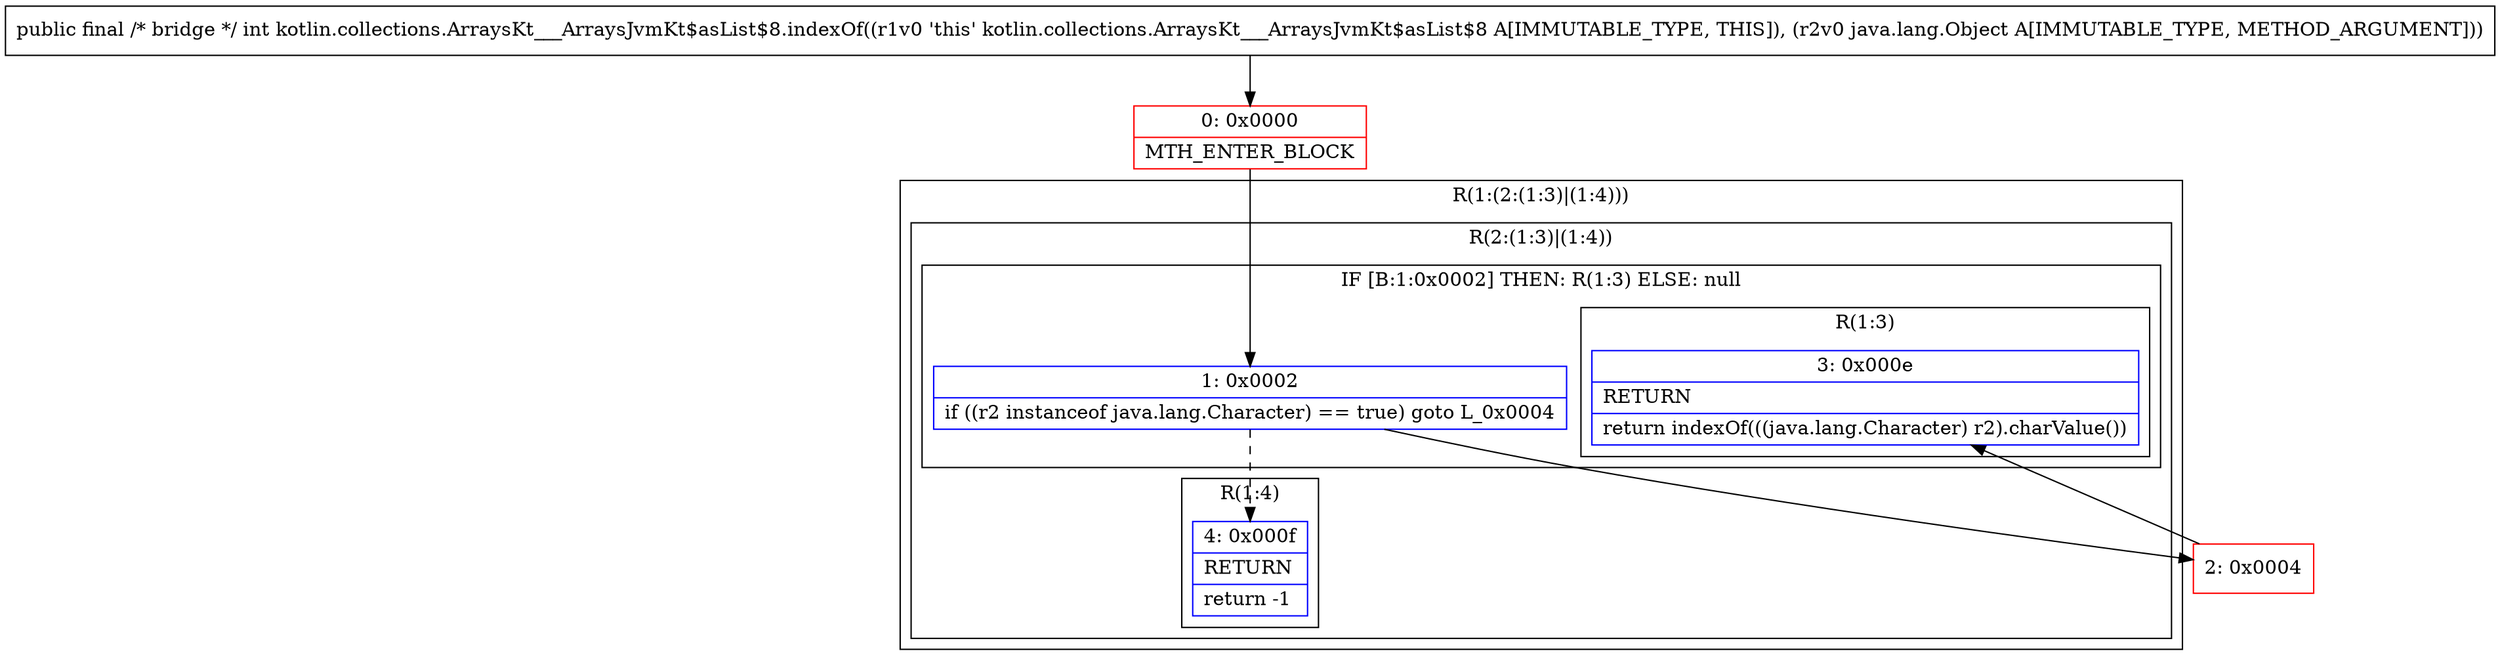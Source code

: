 digraph "CFG forkotlin.collections.ArraysKt___ArraysJvmKt$asList$8.indexOf(Ljava\/lang\/Object;)I" {
subgraph cluster_Region_328670316 {
label = "R(1:(2:(1:3)|(1:4)))";
node [shape=record,color=blue];
subgraph cluster_Region_1746227093 {
label = "R(2:(1:3)|(1:4))";
node [shape=record,color=blue];
subgraph cluster_IfRegion_383968804 {
label = "IF [B:1:0x0002] THEN: R(1:3) ELSE: null";
node [shape=record,color=blue];
Node_1 [shape=record,label="{1\:\ 0x0002|if ((r2 instanceof java.lang.Character) == true) goto L_0x0004\l}"];
subgraph cluster_Region_2012621880 {
label = "R(1:3)";
node [shape=record,color=blue];
Node_3 [shape=record,label="{3\:\ 0x000e|RETURN\l|return indexOf(((java.lang.Character) r2).charValue())\l}"];
}
}
subgraph cluster_Region_1546205910 {
label = "R(1:4)";
node [shape=record,color=blue];
Node_4 [shape=record,label="{4\:\ 0x000f|RETURN\l|return \-1\l}"];
}
}
}
Node_0 [shape=record,color=red,label="{0\:\ 0x0000|MTH_ENTER_BLOCK\l}"];
Node_2 [shape=record,color=red,label="{2\:\ 0x0004}"];
MethodNode[shape=record,label="{public final \/* bridge *\/ int kotlin.collections.ArraysKt___ArraysJvmKt$asList$8.indexOf((r1v0 'this' kotlin.collections.ArraysKt___ArraysJvmKt$asList$8 A[IMMUTABLE_TYPE, THIS]), (r2v0 java.lang.Object A[IMMUTABLE_TYPE, METHOD_ARGUMENT])) }"];
MethodNode -> Node_0;
Node_1 -> Node_2;
Node_1 -> Node_4[style=dashed];
Node_0 -> Node_1;
Node_2 -> Node_3;
}

